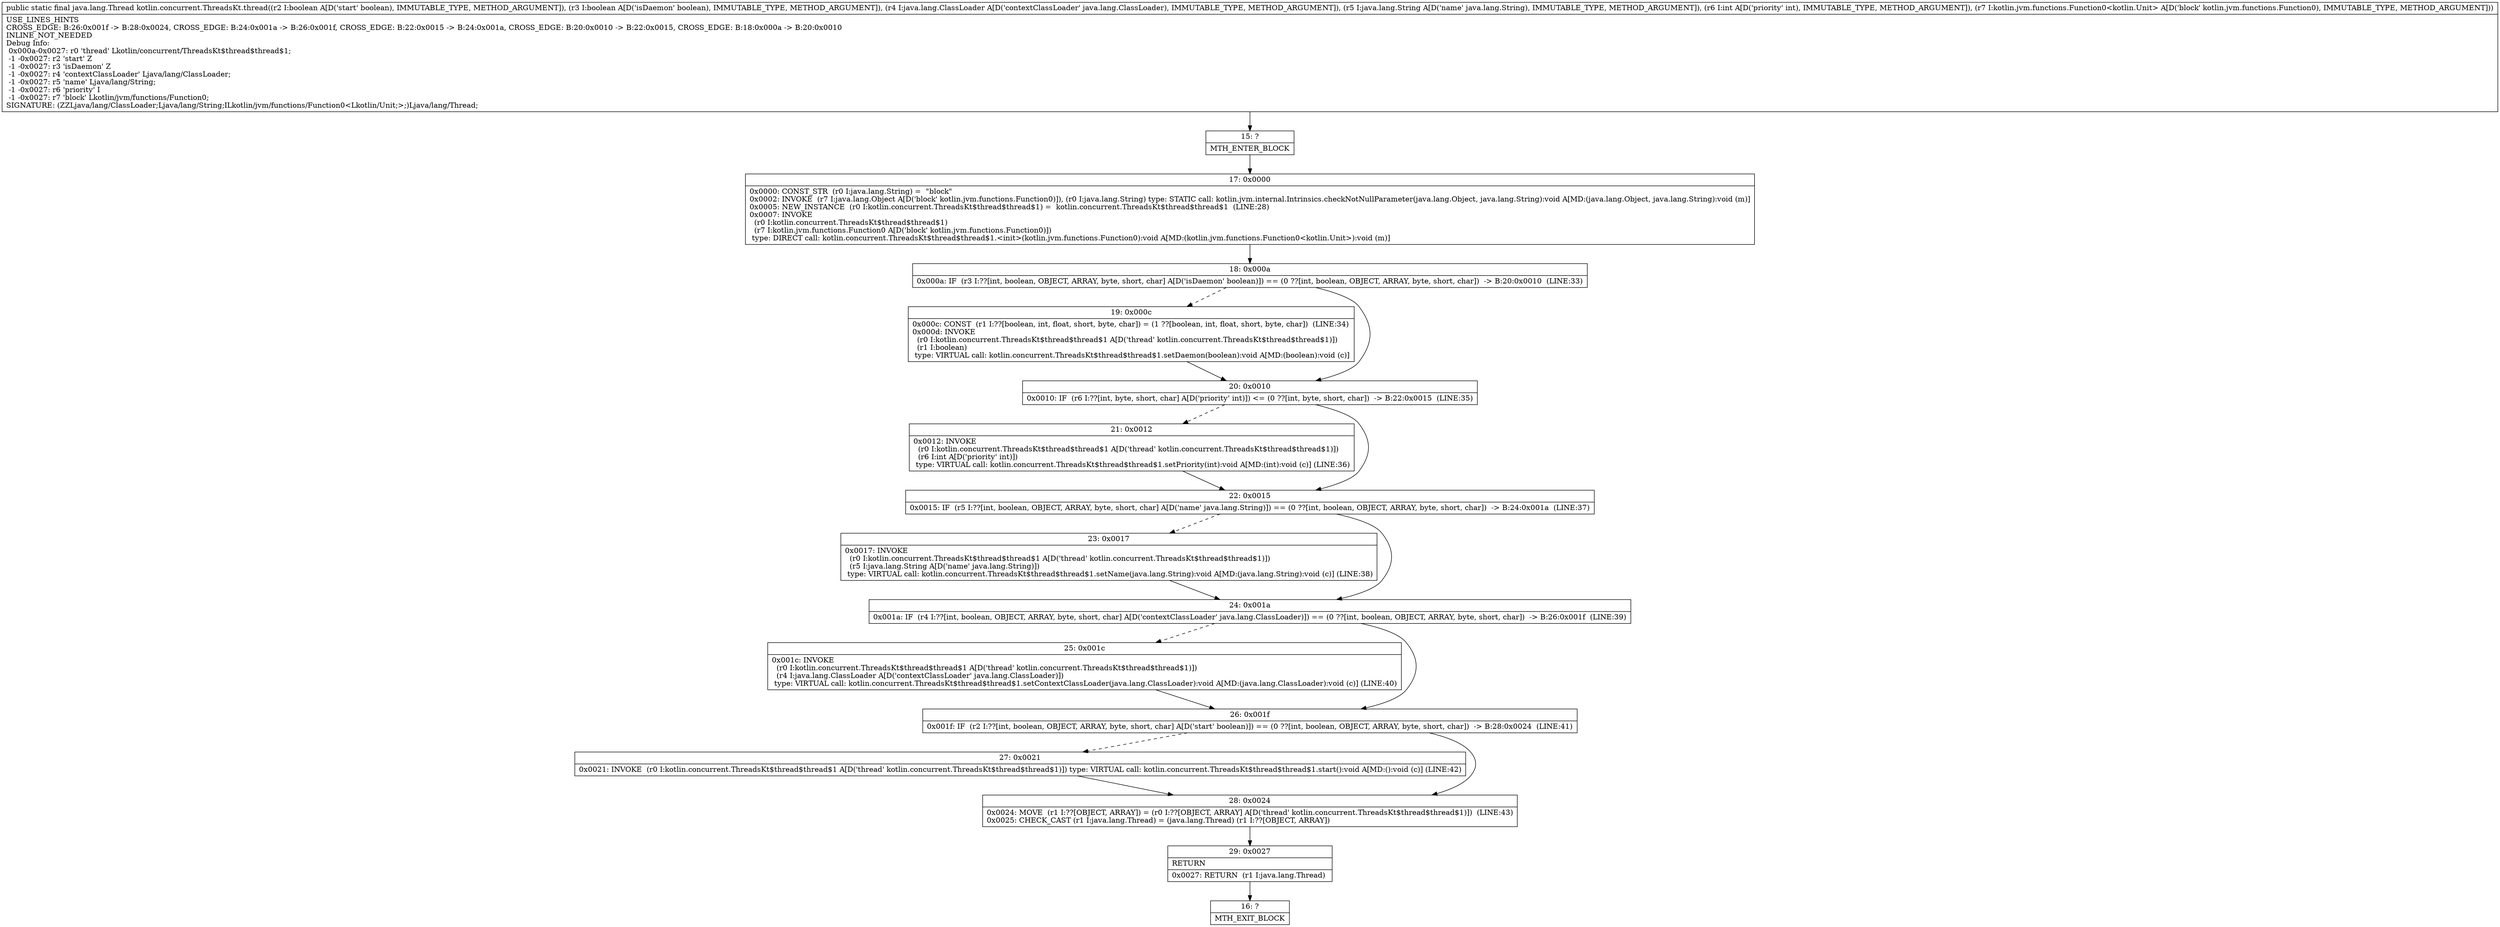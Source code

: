 digraph "CFG forkotlin.concurrent.ThreadsKt.thread(ZZLjava\/lang\/ClassLoader;Ljava\/lang\/String;ILkotlin\/jvm\/functions\/Function0;)Ljava\/lang\/Thread;" {
Node_15 [shape=record,label="{15\:\ ?|MTH_ENTER_BLOCK\l}"];
Node_17 [shape=record,label="{17\:\ 0x0000|0x0000: CONST_STR  (r0 I:java.lang.String) =  \"block\" \l0x0002: INVOKE  (r7 I:java.lang.Object A[D('block' kotlin.jvm.functions.Function0)]), (r0 I:java.lang.String) type: STATIC call: kotlin.jvm.internal.Intrinsics.checkNotNullParameter(java.lang.Object, java.lang.String):void A[MD:(java.lang.Object, java.lang.String):void (m)]\l0x0005: NEW_INSTANCE  (r0 I:kotlin.concurrent.ThreadsKt$thread$thread$1) =  kotlin.concurrent.ThreadsKt$thread$thread$1  (LINE:28)\l0x0007: INVOKE  \l  (r0 I:kotlin.concurrent.ThreadsKt$thread$thread$1)\l  (r7 I:kotlin.jvm.functions.Function0 A[D('block' kotlin.jvm.functions.Function0)])\l type: DIRECT call: kotlin.concurrent.ThreadsKt$thread$thread$1.\<init\>(kotlin.jvm.functions.Function0):void A[MD:(kotlin.jvm.functions.Function0\<kotlin.Unit\>):void (m)]\l}"];
Node_18 [shape=record,label="{18\:\ 0x000a|0x000a: IF  (r3 I:??[int, boolean, OBJECT, ARRAY, byte, short, char] A[D('isDaemon' boolean)]) == (0 ??[int, boolean, OBJECT, ARRAY, byte, short, char])  \-\> B:20:0x0010  (LINE:33)\l}"];
Node_19 [shape=record,label="{19\:\ 0x000c|0x000c: CONST  (r1 I:??[boolean, int, float, short, byte, char]) = (1 ??[boolean, int, float, short, byte, char])  (LINE:34)\l0x000d: INVOKE  \l  (r0 I:kotlin.concurrent.ThreadsKt$thread$thread$1 A[D('thread' kotlin.concurrent.ThreadsKt$thread$thread$1)])\l  (r1 I:boolean)\l type: VIRTUAL call: kotlin.concurrent.ThreadsKt$thread$thread$1.setDaemon(boolean):void A[MD:(boolean):void (c)]\l}"];
Node_20 [shape=record,label="{20\:\ 0x0010|0x0010: IF  (r6 I:??[int, byte, short, char] A[D('priority' int)]) \<= (0 ??[int, byte, short, char])  \-\> B:22:0x0015  (LINE:35)\l}"];
Node_21 [shape=record,label="{21\:\ 0x0012|0x0012: INVOKE  \l  (r0 I:kotlin.concurrent.ThreadsKt$thread$thread$1 A[D('thread' kotlin.concurrent.ThreadsKt$thread$thread$1)])\l  (r6 I:int A[D('priority' int)])\l type: VIRTUAL call: kotlin.concurrent.ThreadsKt$thread$thread$1.setPriority(int):void A[MD:(int):void (c)] (LINE:36)\l}"];
Node_22 [shape=record,label="{22\:\ 0x0015|0x0015: IF  (r5 I:??[int, boolean, OBJECT, ARRAY, byte, short, char] A[D('name' java.lang.String)]) == (0 ??[int, boolean, OBJECT, ARRAY, byte, short, char])  \-\> B:24:0x001a  (LINE:37)\l}"];
Node_23 [shape=record,label="{23\:\ 0x0017|0x0017: INVOKE  \l  (r0 I:kotlin.concurrent.ThreadsKt$thread$thread$1 A[D('thread' kotlin.concurrent.ThreadsKt$thread$thread$1)])\l  (r5 I:java.lang.String A[D('name' java.lang.String)])\l type: VIRTUAL call: kotlin.concurrent.ThreadsKt$thread$thread$1.setName(java.lang.String):void A[MD:(java.lang.String):void (c)] (LINE:38)\l}"];
Node_24 [shape=record,label="{24\:\ 0x001a|0x001a: IF  (r4 I:??[int, boolean, OBJECT, ARRAY, byte, short, char] A[D('contextClassLoader' java.lang.ClassLoader)]) == (0 ??[int, boolean, OBJECT, ARRAY, byte, short, char])  \-\> B:26:0x001f  (LINE:39)\l}"];
Node_25 [shape=record,label="{25\:\ 0x001c|0x001c: INVOKE  \l  (r0 I:kotlin.concurrent.ThreadsKt$thread$thread$1 A[D('thread' kotlin.concurrent.ThreadsKt$thread$thread$1)])\l  (r4 I:java.lang.ClassLoader A[D('contextClassLoader' java.lang.ClassLoader)])\l type: VIRTUAL call: kotlin.concurrent.ThreadsKt$thread$thread$1.setContextClassLoader(java.lang.ClassLoader):void A[MD:(java.lang.ClassLoader):void (c)] (LINE:40)\l}"];
Node_26 [shape=record,label="{26\:\ 0x001f|0x001f: IF  (r2 I:??[int, boolean, OBJECT, ARRAY, byte, short, char] A[D('start' boolean)]) == (0 ??[int, boolean, OBJECT, ARRAY, byte, short, char])  \-\> B:28:0x0024  (LINE:41)\l}"];
Node_27 [shape=record,label="{27\:\ 0x0021|0x0021: INVOKE  (r0 I:kotlin.concurrent.ThreadsKt$thread$thread$1 A[D('thread' kotlin.concurrent.ThreadsKt$thread$thread$1)]) type: VIRTUAL call: kotlin.concurrent.ThreadsKt$thread$thread$1.start():void A[MD:():void (c)] (LINE:42)\l}"];
Node_28 [shape=record,label="{28\:\ 0x0024|0x0024: MOVE  (r1 I:??[OBJECT, ARRAY]) = (r0 I:??[OBJECT, ARRAY] A[D('thread' kotlin.concurrent.ThreadsKt$thread$thread$1)])  (LINE:43)\l0x0025: CHECK_CAST (r1 I:java.lang.Thread) = (java.lang.Thread) (r1 I:??[OBJECT, ARRAY]) \l}"];
Node_29 [shape=record,label="{29\:\ 0x0027|RETURN\l|0x0027: RETURN  (r1 I:java.lang.Thread) \l}"];
Node_16 [shape=record,label="{16\:\ ?|MTH_EXIT_BLOCK\l}"];
MethodNode[shape=record,label="{public static final java.lang.Thread kotlin.concurrent.ThreadsKt.thread((r2 I:boolean A[D('start' boolean), IMMUTABLE_TYPE, METHOD_ARGUMENT]), (r3 I:boolean A[D('isDaemon' boolean), IMMUTABLE_TYPE, METHOD_ARGUMENT]), (r4 I:java.lang.ClassLoader A[D('contextClassLoader' java.lang.ClassLoader), IMMUTABLE_TYPE, METHOD_ARGUMENT]), (r5 I:java.lang.String A[D('name' java.lang.String), IMMUTABLE_TYPE, METHOD_ARGUMENT]), (r6 I:int A[D('priority' int), IMMUTABLE_TYPE, METHOD_ARGUMENT]), (r7 I:kotlin.jvm.functions.Function0\<kotlin.Unit\> A[D('block' kotlin.jvm.functions.Function0), IMMUTABLE_TYPE, METHOD_ARGUMENT]))  | USE_LINES_HINTS\lCROSS_EDGE: B:26:0x001f \-\> B:28:0x0024, CROSS_EDGE: B:24:0x001a \-\> B:26:0x001f, CROSS_EDGE: B:22:0x0015 \-\> B:24:0x001a, CROSS_EDGE: B:20:0x0010 \-\> B:22:0x0015, CROSS_EDGE: B:18:0x000a \-\> B:20:0x0010\lINLINE_NOT_NEEDED\lDebug Info:\l  0x000a\-0x0027: r0 'thread' Lkotlin\/concurrent\/ThreadsKt$thread$thread$1;\l  \-1 \-0x0027: r2 'start' Z\l  \-1 \-0x0027: r3 'isDaemon' Z\l  \-1 \-0x0027: r4 'contextClassLoader' Ljava\/lang\/ClassLoader;\l  \-1 \-0x0027: r5 'name' Ljava\/lang\/String;\l  \-1 \-0x0027: r6 'priority' I\l  \-1 \-0x0027: r7 'block' Lkotlin\/jvm\/functions\/Function0;\lSIGNATURE: (ZZLjava\/lang\/ClassLoader;Ljava\/lang\/String;ILkotlin\/jvm\/functions\/Function0\<Lkotlin\/Unit;\>;)Ljava\/lang\/Thread;\l}"];
MethodNode -> Node_15;Node_15 -> Node_17;
Node_17 -> Node_18;
Node_18 -> Node_19[style=dashed];
Node_18 -> Node_20;
Node_19 -> Node_20;
Node_20 -> Node_21[style=dashed];
Node_20 -> Node_22;
Node_21 -> Node_22;
Node_22 -> Node_23[style=dashed];
Node_22 -> Node_24;
Node_23 -> Node_24;
Node_24 -> Node_25[style=dashed];
Node_24 -> Node_26;
Node_25 -> Node_26;
Node_26 -> Node_27[style=dashed];
Node_26 -> Node_28;
Node_27 -> Node_28;
Node_28 -> Node_29;
Node_29 -> Node_16;
}

